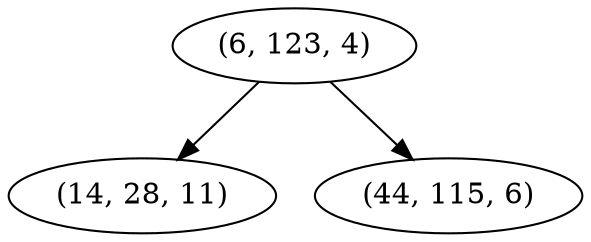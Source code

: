 digraph tree {
    "(6, 123, 4)";
    "(14, 28, 11)";
    "(44, 115, 6)";
    "(6, 123, 4)" -> "(14, 28, 11)";
    "(6, 123, 4)" -> "(44, 115, 6)";
}
